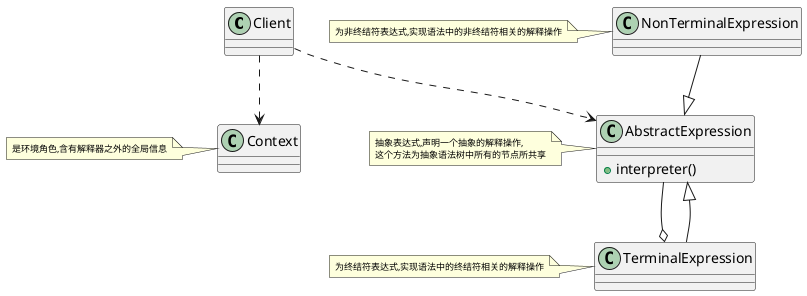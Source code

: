 @startuml

class Client
class Context
note left: <size:9>是环境角色,含有解释器之外的全局信息
abstract class AbstractExpression
note left: <size:9>抽象表达式,声明一个抽象的解释操作,\n<size:9>这个方法为抽象语法树中所有的节点所共享
class TerminalExpression
note left: <size:9>为终结符表达式,实现语法中的终结符相关的解释操作
class NonTerminalExpression
note left: <size:9>为非终结符表达式,实现语法中的非终结符相关的解释操作

TerminalExpression --|> AbstractExpression
NonTerminalExpression --|> AbstractExpression

AbstractExpression --o TerminalExpression

Client ..> Context
Client ..> AbstractExpression

class AbstractExpression {
    +interpreter()
}

@enduml